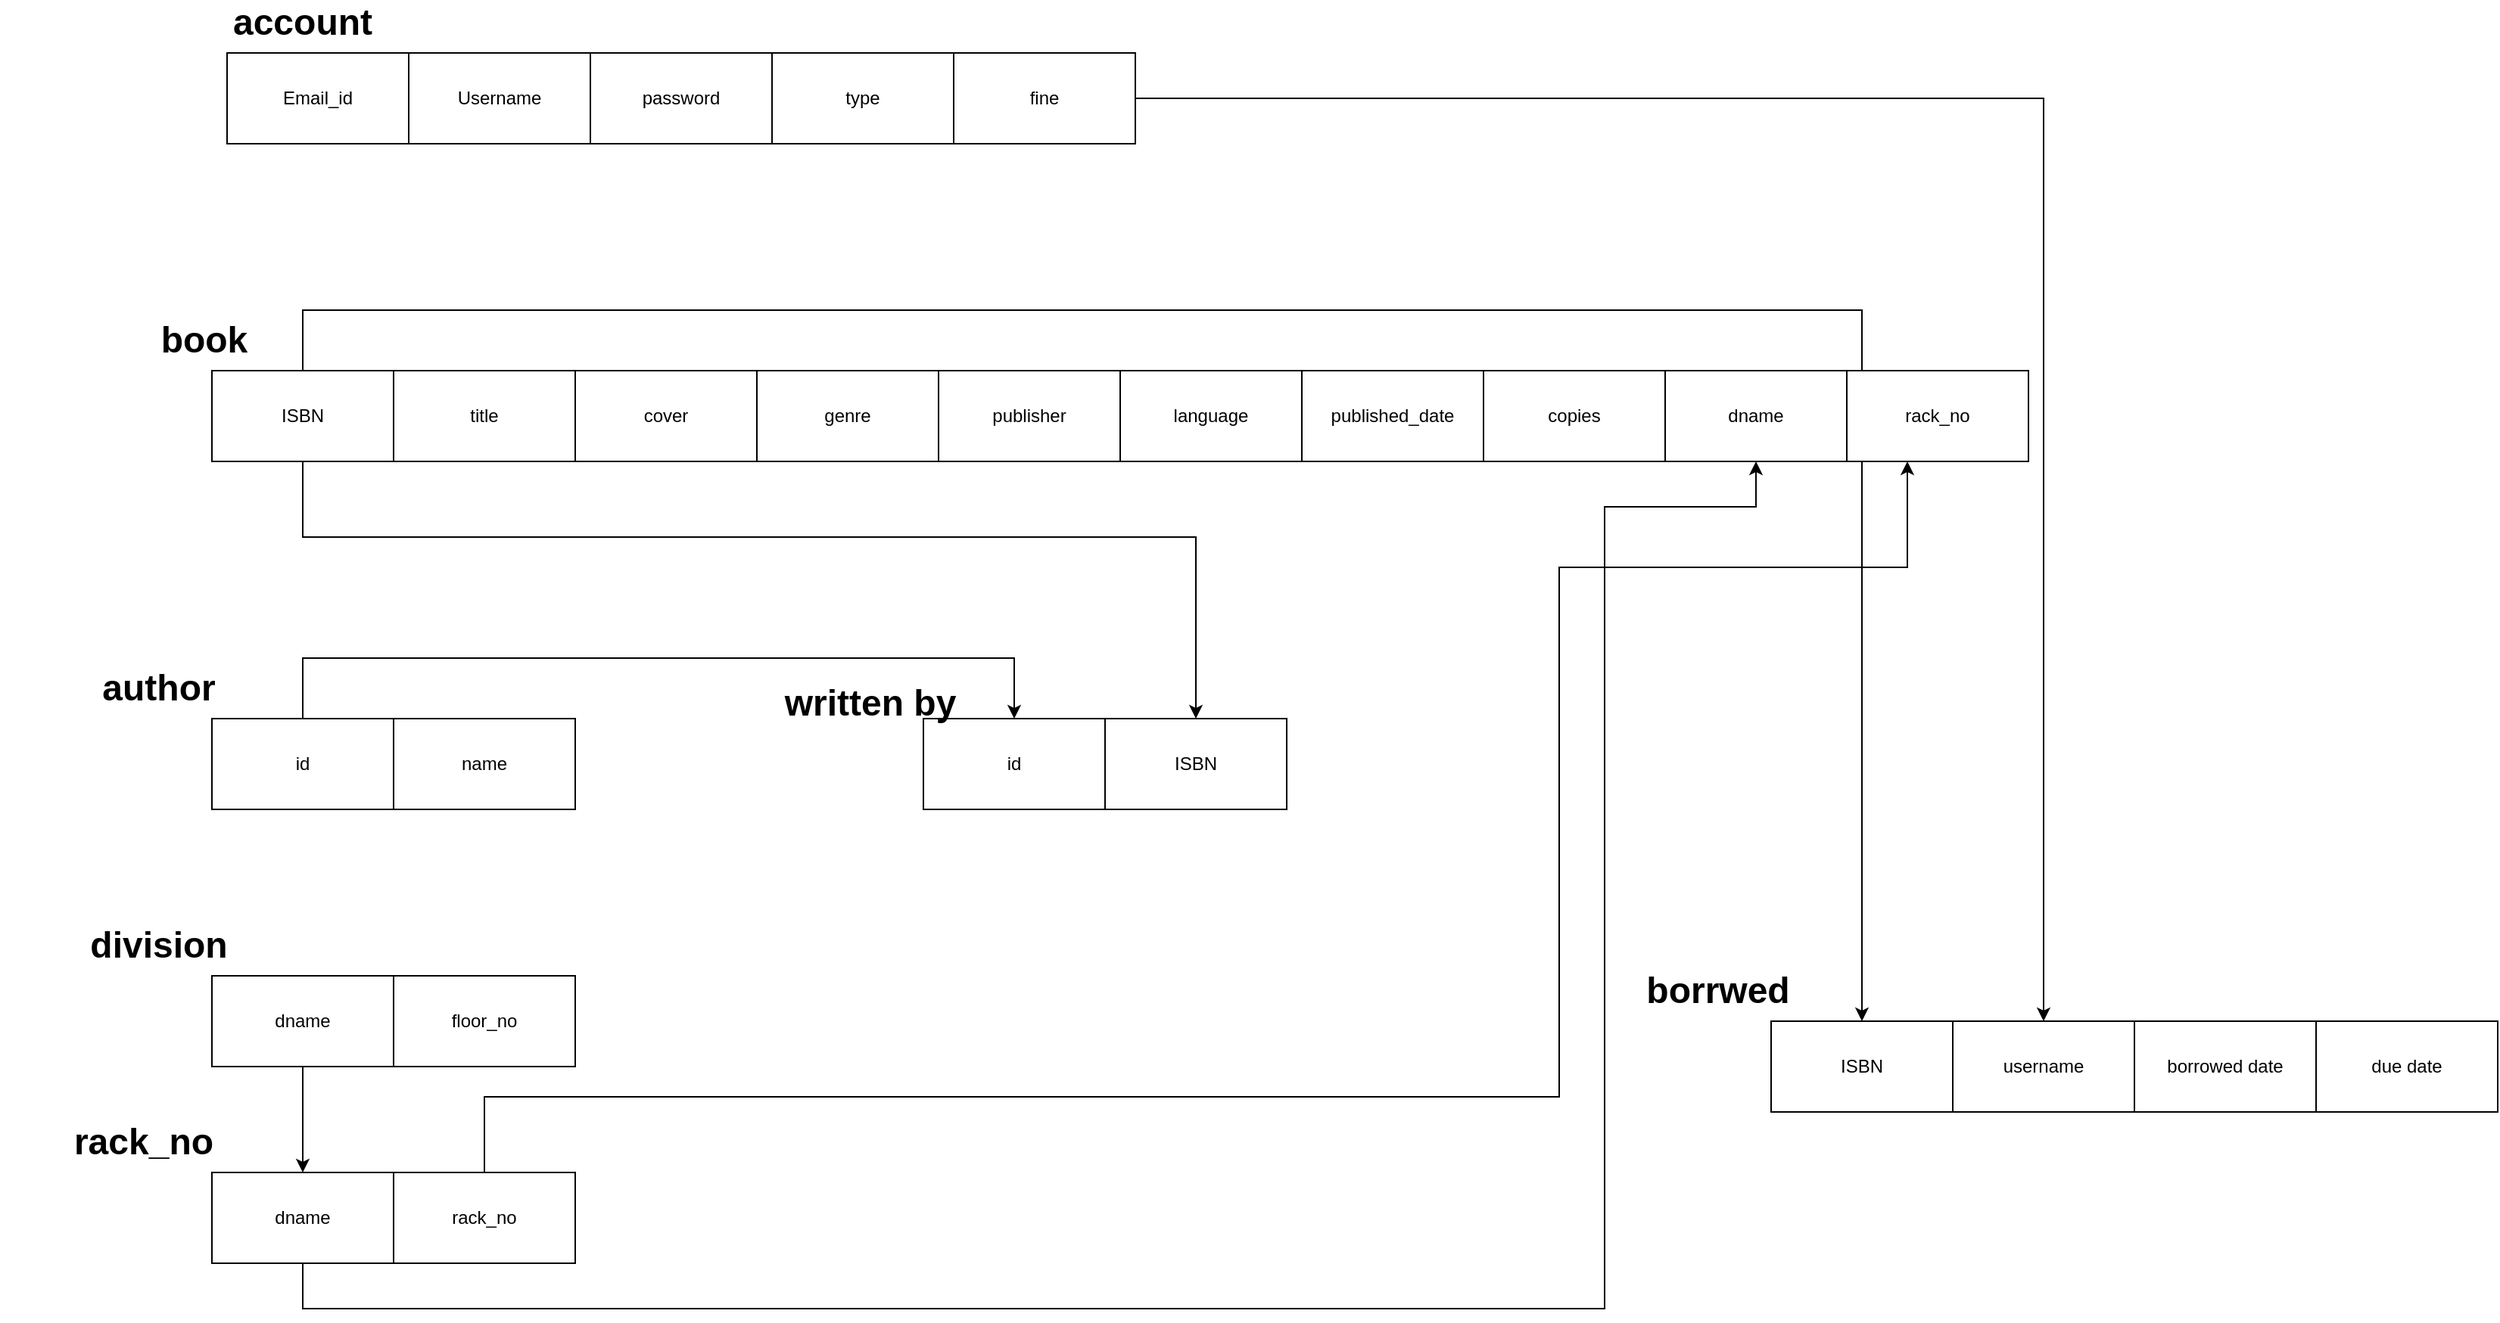 <mxfile version="14.4.2" type="github">
  <diagram id="1VPJ3Hd9lF6UjsSATq8r" name="Page-1">
    <mxGraphModel dx="2300" dy="661" grid="1" gridSize="10" guides="1" tooltips="1" connect="1" arrows="1" fold="1" page="1" pageScale="1" pageWidth="850" pageHeight="1100" math="0" shadow="0">
      <root>
        <mxCell id="0" />
        <mxCell id="1" parent="0" />
        <mxCell id="znPlxjw7haN4OXwRD-w--1" value="Email_id" style="rounded=0;whiteSpace=wrap;html=1;" vertex="1" parent="1">
          <mxGeometry x="130" y="300" width="120" height="60" as="geometry" />
        </mxCell>
        <mxCell id="znPlxjw7haN4OXwRD-w--44" style="edgeStyle=orthogonalEdgeStyle;rounded=0;orthogonalLoop=1;jettySize=auto;html=1;entryX=0.5;entryY=0;entryDx=0;entryDy=0;" edge="1" parent="1" source="znPlxjw7haN4OXwRD-w--2" target="znPlxjw7haN4OXwRD-w--40">
          <mxGeometry relative="1" as="geometry" />
        </mxCell>
        <mxCell id="znPlxjw7haN4OXwRD-w--2" value="Username" style="rounded=0;whiteSpace=wrap;html=1;" vertex="1" parent="1">
          <mxGeometry x="250" y="300" width="120" height="60" as="geometry" />
        </mxCell>
        <mxCell id="znPlxjw7haN4OXwRD-w--3" value="password" style="rounded=0;whiteSpace=wrap;html=1;" vertex="1" parent="1">
          <mxGeometry x="370" y="300" width="120" height="60" as="geometry" />
        </mxCell>
        <mxCell id="znPlxjw7haN4OXwRD-w--35" style="edgeStyle=orthogonalEdgeStyle;rounded=0;orthogonalLoop=1;jettySize=auto;html=1;entryX=0.5;entryY=0;entryDx=0;entryDy=0;" edge="1" parent="1" source="znPlxjw7haN4OXwRD-w--13" target="znPlxjw7haN4OXwRD-w--33">
          <mxGeometry relative="1" as="geometry">
            <Array as="points">
              <mxPoint x="180" y="620" />
              <mxPoint x="770" y="620" />
            </Array>
          </mxGeometry>
        </mxCell>
        <mxCell id="znPlxjw7haN4OXwRD-w--43" style="edgeStyle=orthogonalEdgeStyle;rounded=0;orthogonalLoop=1;jettySize=auto;html=1;entryX=0.5;entryY=0;entryDx=0;entryDy=0;" edge="1" parent="1" source="znPlxjw7haN4OXwRD-w--13" target="znPlxjw7haN4OXwRD-w--39">
          <mxGeometry relative="1" as="geometry">
            <Array as="points">
              <mxPoint x="180" y="470" />
              <mxPoint x="1210" y="470" />
            </Array>
          </mxGeometry>
        </mxCell>
        <mxCell id="znPlxjw7haN4OXwRD-w--13" value="ISBN" style="rounded=0;whiteSpace=wrap;html=1;" vertex="1" parent="1">
          <mxGeometry x="120" y="510" width="120" height="60" as="geometry" />
        </mxCell>
        <mxCell id="znPlxjw7haN4OXwRD-w--14" value="title" style="rounded=0;whiteSpace=wrap;html=1;" vertex="1" parent="1">
          <mxGeometry x="240" y="510" width="120" height="60" as="geometry" />
        </mxCell>
        <mxCell id="znPlxjw7haN4OXwRD-w--15" value="cover" style="rounded=0;whiteSpace=wrap;html=1;" vertex="1" parent="1">
          <mxGeometry x="360" y="510" width="120" height="60" as="geometry" />
        </mxCell>
        <mxCell id="znPlxjw7haN4OXwRD-w--16" value="genre" style="rounded=0;whiteSpace=wrap;html=1;" vertex="1" parent="1">
          <mxGeometry x="480" y="510" width="120" height="60" as="geometry" />
        </mxCell>
        <mxCell id="znPlxjw7haN4OXwRD-w--17" value="publisher" style="rounded=0;whiteSpace=wrap;html=1;" vertex="1" parent="1">
          <mxGeometry x="600" y="510" width="120" height="60" as="geometry" />
        </mxCell>
        <mxCell id="znPlxjw7haN4OXwRD-w--18" value="language" style="rounded=0;whiteSpace=wrap;html=1;" vertex="1" parent="1">
          <mxGeometry x="720" y="510" width="120" height="60" as="geometry" />
        </mxCell>
        <mxCell id="znPlxjw7haN4OXwRD-w--19" value="published_date" style="rounded=0;whiteSpace=wrap;html=1;" vertex="1" parent="1">
          <mxGeometry x="840" y="510" width="120" height="60" as="geometry" />
        </mxCell>
        <mxCell id="znPlxjw7haN4OXwRD-w--20" value="copies" style="rounded=0;whiteSpace=wrap;html=1;" vertex="1" parent="1">
          <mxGeometry x="960" y="510" width="120" height="60" as="geometry" />
        </mxCell>
        <mxCell id="znPlxjw7haN4OXwRD-w--36" style="edgeStyle=orthogonalEdgeStyle;rounded=0;orthogonalLoop=1;jettySize=auto;html=1;entryX=0.5;entryY=0;entryDx=0;entryDy=0;" edge="1" parent="1" source="znPlxjw7haN4OXwRD-w--22" target="znPlxjw7haN4OXwRD-w--32">
          <mxGeometry relative="1" as="geometry">
            <Array as="points">
              <mxPoint x="180" y="700" />
              <mxPoint x="650" y="700" />
            </Array>
          </mxGeometry>
        </mxCell>
        <mxCell id="znPlxjw7haN4OXwRD-w--22" value="id" style="rounded=0;whiteSpace=wrap;html=1;" vertex="1" parent="1">
          <mxGeometry x="120" y="740" width="120" height="60" as="geometry" />
        </mxCell>
        <mxCell id="znPlxjw7haN4OXwRD-w--23" value="name" style="rounded=0;whiteSpace=wrap;html=1;" vertex="1" parent="1">
          <mxGeometry x="240" y="740" width="120" height="60" as="geometry" />
        </mxCell>
        <mxCell id="znPlxjw7haN4OXwRD-w--31" style="edgeStyle=orthogonalEdgeStyle;rounded=0;orthogonalLoop=1;jettySize=auto;html=1;entryX=0.5;entryY=0;entryDx=0;entryDy=0;" edge="1" parent="1" source="znPlxjw7haN4OXwRD-w--24" target="znPlxjw7haN4OXwRD-w--28">
          <mxGeometry relative="1" as="geometry" />
        </mxCell>
        <mxCell id="znPlxjw7haN4OXwRD-w--24" value="dname" style="rounded=0;whiteSpace=wrap;html=1;" vertex="1" parent="1">
          <mxGeometry x="120" y="910" width="120" height="60" as="geometry" />
        </mxCell>
        <mxCell id="znPlxjw7haN4OXwRD-w--25" value="floor_no" style="rounded=0;whiteSpace=wrap;html=1;" vertex="1" parent="1">
          <mxGeometry x="240" y="910" width="120" height="60" as="geometry" />
        </mxCell>
        <mxCell id="znPlxjw7haN4OXwRD-w--26" value="type" style="rounded=0;whiteSpace=wrap;html=1;" vertex="1" parent="1">
          <mxGeometry x="490" y="300" width="120" height="60" as="geometry" />
        </mxCell>
        <mxCell id="znPlxjw7haN4OXwRD-w--27" value="fine" style="rounded=0;whiteSpace=wrap;html=1;" vertex="1" parent="1">
          <mxGeometry x="610" y="300" width="120" height="60" as="geometry" />
        </mxCell>
        <mxCell id="znPlxjw7haN4OXwRD-w--55" style="edgeStyle=orthogonalEdgeStyle;rounded=0;orthogonalLoop=1;jettySize=auto;html=1;" edge="1" parent="1" source="znPlxjw7haN4OXwRD-w--28" target="znPlxjw7haN4OXwRD-w--37">
          <mxGeometry relative="1" as="geometry">
            <Array as="points">
              <mxPoint x="180" y="1130" />
              <mxPoint x="1040" y="1130" />
              <mxPoint x="1040" y="600" />
              <mxPoint x="1140" y="600" />
            </Array>
          </mxGeometry>
        </mxCell>
        <mxCell id="znPlxjw7haN4OXwRD-w--28" value="dname" style="rounded=0;whiteSpace=wrap;html=1;" vertex="1" parent="1">
          <mxGeometry x="120" y="1040" width="120" height="60" as="geometry" />
        </mxCell>
        <mxCell id="znPlxjw7haN4OXwRD-w--54" style="edgeStyle=orthogonalEdgeStyle;rounded=0;orthogonalLoop=1;jettySize=auto;html=1;" edge="1" parent="1" source="znPlxjw7haN4OXwRD-w--29">
          <mxGeometry relative="1" as="geometry">
            <mxPoint x="1240" y="570" as="targetPoint" />
            <Array as="points">
              <mxPoint x="300" y="990" />
              <mxPoint x="1010" y="990" />
              <mxPoint x="1010" y="640" />
              <mxPoint x="1240" y="640" />
            </Array>
          </mxGeometry>
        </mxCell>
        <mxCell id="znPlxjw7haN4OXwRD-w--29" value="rack_no" style="rounded=0;whiteSpace=wrap;html=1;" vertex="1" parent="1">
          <mxGeometry x="240" y="1040" width="120" height="60" as="geometry" />
        </mxCell>
        <mxCell id="znPlxjw7haN4OXwRD-w--32" value="id" style="rounded=0;whiteSpace=wrap;html=1;" vertex="1" parent="1">
          <mxGeometry x="590" y="740" width="120" height="60" as="geometry" />
        </mxCell>
        <mxCell id="znPlxjw7haN4OXwRD-w--33" value="ISBN" style="rounded=0;whiteSpace=wrap;html=1;" vertex="1" parent="1">
          <mxGeometry x="710" y="740" width="120" height="60" as="geometry" />
        </mxCell>
        <mxCell id="znPlxjw7haN4OXwRD-w--37" value="dname" style="rounded=0;whiteSpace=wrap;html=1;" vertex="1" parent="1">
          <mxGeometry x="1080" y="510" width="120" height="60" as="geometry" />
        </mxCell>
        <mxCell id="znPlxjw7haN4OXwRD-w--39" value="ISBN" style="rounded=0;whiteSpace=wrap;html=1;" vertex="1" parent="1">
          <mxGeometry x="1150" y="940" width="120" height="60" as="geometry" />
        </mxCell>
        <mxCell id="znPlxjw7haN4OXwRD-w--40" value="username" style="rounded=0;whiteSpace=wrap;html=1;" vertex="1" parent="1">
          <mxGeometry x="1270" y="940" width="120" height="60" as="geometry" />
        </mxCell>
        <mxCell id="znPlxjw7haN4OXwRD-w--41" value="borrowed date" style="rounded=0;whiteSpace=wrap;html=1;" vertex="1" parent="1">
          <mxGeometry x="1390" y="940" width="120" height="60" as="geometry" />
        </mxCell>
        <mxCell id="znPlxjw7haN4OXwRD-w--42" value="due date" style="rounded=0;whiteSpace=wrap;html=1;" vertex="1" parent="1">
          <mxGeometry x="1510" y="940" width="120" height="60" as="geometry" />
        </mxCell>
        <mxCell id="znPlxjw7haN4OXwRD-w--47" value="&lt;b&gt;&lt;font style=&quot;font-size: 24px&quot;&gt;account&lt;/font&gt;&lt;/b&gt;" style="text;html=1;strokeColor=none;fillColor=none;align=center;verticalAlign=middle;whiteSpace=wrap;rounded=0;" vertex="1" parent="1">
          <mxGeometry x="85" y="270" width="190" height="20" as="geometry" />
        </mxCell>
        <mxCell id="znPlxjw7haN4OXwRD-w--48" value="&lt;b&gt;&lt;font style=&quot;font-size: 24px&quot;&gt;book&lt;/font&gt;&lt;/b&gt;" style="text;html=1;strokeColor=none;fillColor=none;align=center;verticalAlign=middle;whiteSpace=wrap;rounded=0;" vertex="1" parent="1">
          <mxGeometry x="20" y="480" width="190" height="20" as="geometry" />
        </mxCell>
        <mxCell id="znPlxjw7haN4OXwRD-w--50" value="&lt;b&gt;&lt;font style=&quot;font-size: 24px&quot;&gt;author&lt;/font&gt;&lt;/b&gt;" style="text;html=1;strokeColor=none;fillColor=none;align=center;verticalAlign=middle;whiteSpace=wrap;rounded=0;" vertex="1" parent="1">
          <mxGeometry x="-10" y="710" width="190" height="20" as="geometry" />
        </mxCell>
        <mxCell id="znPlxjw7haN4OXwRD-w--51" value="&lt;b&gt;&lt;font style=&quot;font-size: 24px&quot;&gt;written by&lt;/font&gt;&lt;/b&gt;" style="text;html=1;strokeColor=none;fillColor=none;align=center;verticalAlign=middle;whiteSpace=wrap;rounded=0;" vertex="1" parent="1">
          <mxGeometry x="460" y="720" width="190" height="20" as="geometry" />
        </mxCell>
        <mxCell id="znPlxjw7haN4OXwRD-w--52" value="&lt;b&gt;&lt;font style=&quot;font-size: 24px&quot;&gt;division&lt;/font&gt;&lt;/b&gt;" style="text;html=1;strokeColor=none;fillColor=none;align=center;verticalAlign=middle;whiteSpace=wrap;rounded=0;" vertex="1" parent="1">
          <mxGeometry x="-10" y="880" width="190" height="20" as="geometry" />
        </mxCell>
        <mxCell id="znPlxjw7haN4OXwRD-w--53" value="&lt;b&gt;&lt;font style=&quot;font-size: 24px&quot;&gt;rack_no&lt;/font&gt;&lt;/b&gt;" style="text;html=1;strokeColor=none;fillColor=none;align=center;verticalAlign=middle;whiteSpace=wrap;rounded=0;" vertex="1" parent="1">
          <mxGeometry x="-20" y="1010" width="190" height="20" as="geometry" />
        </mxCell>
        <mxCell id="znPlxjw7haN4OXwRD-w--56" value="rack_no" style="rounded=0;whiteSpace=wrap;html=1;" vertex="1" parent="1">
          <mxGeometry x="1200" y="510" width="120" height="60" as="geometry" />
        </mxCell>
        <mxCell id="znPlxjw7haN4OXwRD-w--57" value="&lt;span style=&quot;font-size: 24px&quot;&gt;&lt;b&gt;borrwed&lt;/b&gt;&lt;/span&gt;" style="text;html=1;strokeColor=none;fillColor=none;align=center;verticalAlign=middle;whiteSpace=wrap;rounded=0;" vertex="1" parent="1">
          <mxGeometry x="1020" y="910" width="190" height="20" as="geometry" />
        </mxCell>
      </root>
    </mxGraphModel>
  </diagram>
</mxfile>
